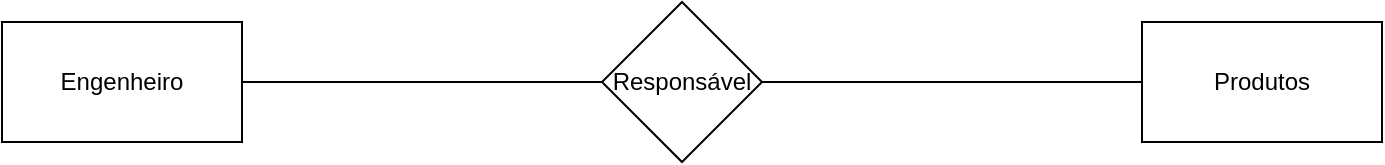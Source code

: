 <mxfile version="23.1.5" type="github">
  <diagram name="Página-1" id="qCBKzYEs-S8Hw4YkMV1d">
    <mxGraphModel dx="785" dy="519" grid="1" gridSize="10" guides="1" tooltips="1" connect="1" arrows="1" fold="1" page="1" pageScale="1" pageWidth="827" pageHeight="1169" math="0" shadow="0">
      <root>
        <mxCell id="0" />
        <mxCell id="1" parent="0" />
        <mxCell id="byFnbfLiZ-0v6rKLHjNA-1" value="Engenheiro" style="rounded=0;whiteSpace=wrap;html=1;" vertex="1" parent="1">
          <mxGeometry x="60" y="240" width="120" height="60" as="geometry" />
        </mxCell>
        <mxCell id="byFnbfLiZ-0v6rKLHjNA-2" value="Produtos" style="rounded=0;whiteSpace=wrap;html=1;" vertex="1" parent="1">
          <mxGeometry x="630" y="240" width="120" height="60" as="geometry" />
        </mxCell>
        <mxCell id="byFnbfLiZ-0v6rKLHjNA-5" style="edgeStyle=orthogonalEdgeStyle;rounded=0;orthogonalLoop=1;jettySize=auto;html=1;exitX=0;exitY=0.5;exitDx=0;exitDy=0;entryX=1;entryY=0.5;entryDx=0;entryDy=0;endArrow=none;endFill=0;" edge="1" parent="1" source="byFnbfLiZ-0v6rKLHjNA-3" target="byFnbfLiZ-0v6rKLHjNA-1">
          <mxGeometry relative="1" as="geometry" />
        </mxCell>
        <mxCell id="byFnbfLiZ-0v6rKLHjNA-6" style="edgeStyle=orthogonalEdgeStyle;rounded=0;orthogonalLoop=1;jettySize=auto;html=1;exitX=1;exitY=0.5;exitDx=0;exitDy=0;entryX=0;entryY=0.5;entryDx=0;entryDy=0;endArrow=none;endFill=0;" edge="1" parent="1" source="byFnbfLiZ-0v6rKLHjNA-3" target="byFnbfLiZ-0v6rKLHjNA-2">
          <mxGeometry relative="1" as="geometry" />
        </mxCell>
        <mxCell id="byFnbfLiZ-0v6rKLHjNA-3" value="Responsável" style="rhombus;whiteSpace=wrap;html=1;" vertex="1" parent="1">
          <mxGeometry x="360" y="230" width="80" height="80" as="geometry" />
        </mxCell>
      </root>
    </mxGraphModel>
  </diagram>
</mxfile>

